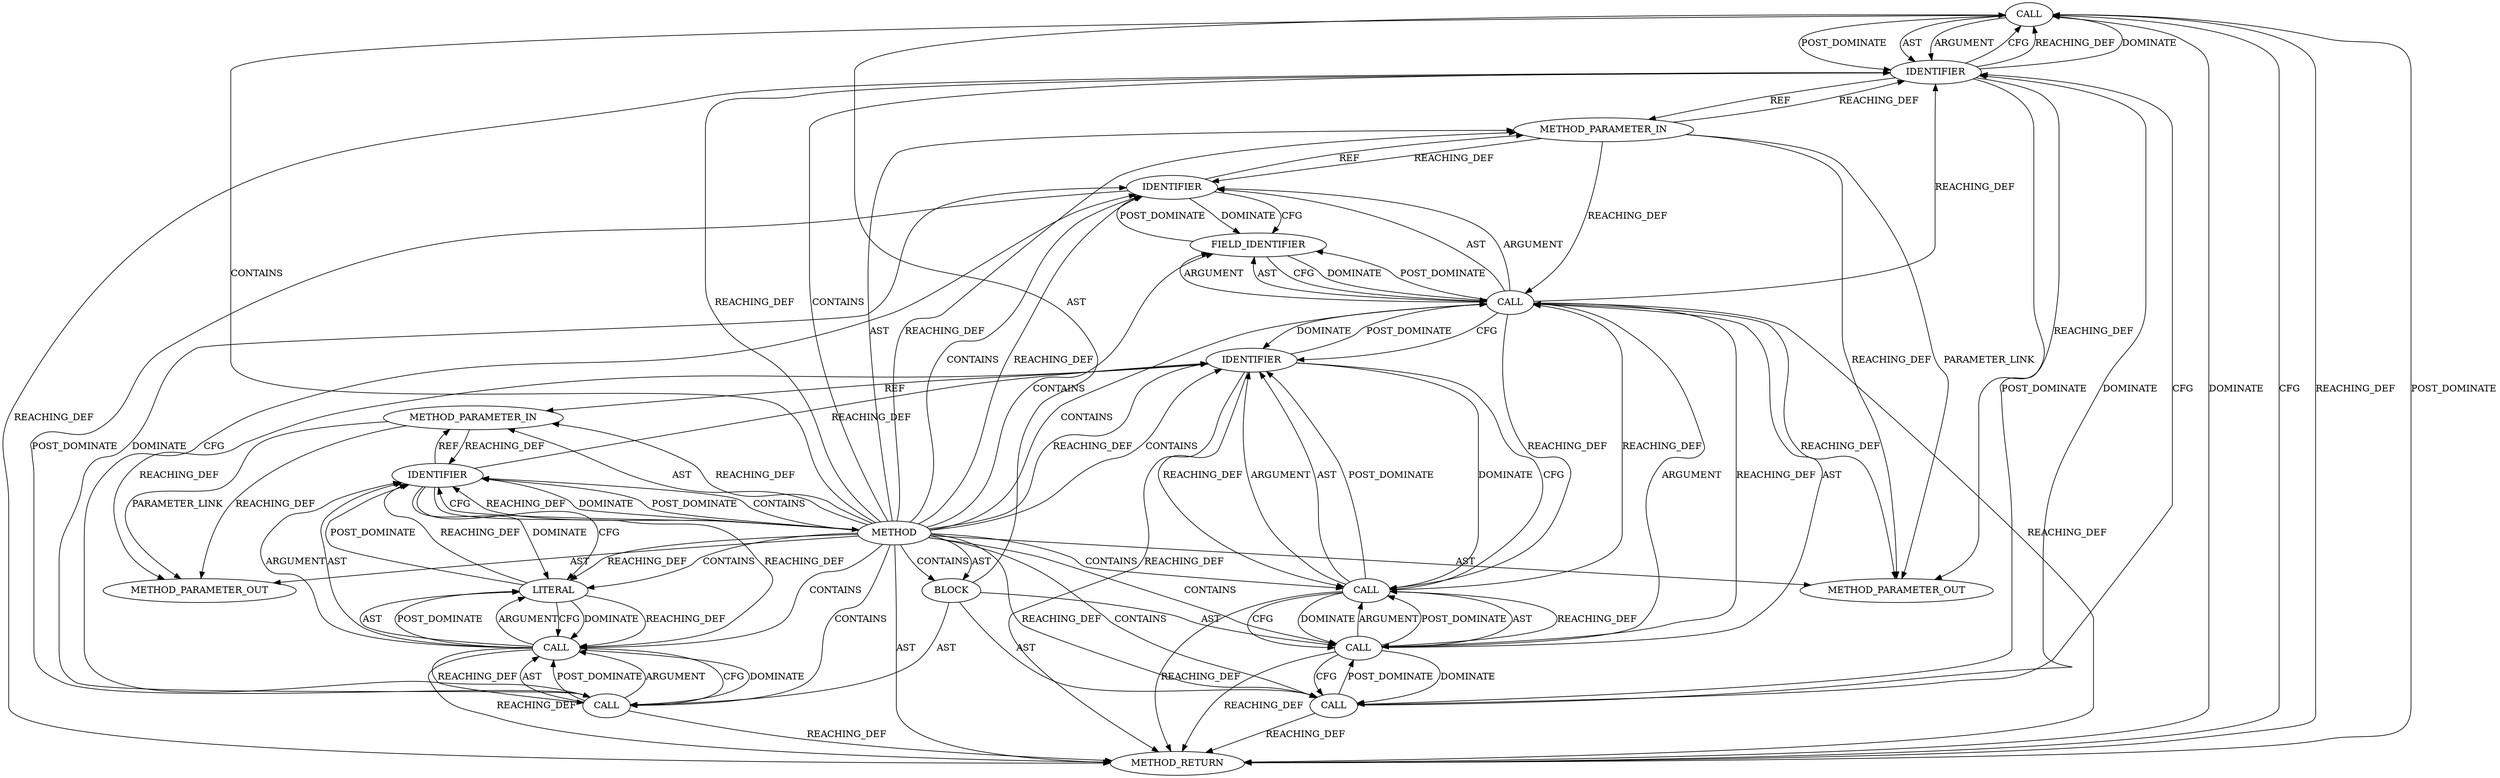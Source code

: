 digraph {
  10167 [label=CALL ORDER=4 ARGUMENT_INDEX=-1 CODE="sk_error_report(sk)" COLUMN_NUMBER=2 METHOD_FULL_NAME="sk_error_report" LINE_NUMBER=78 TYPE_FULL_NAME="<empty>" DISPATCH_TYPE="STATIC_DISPATCH" SIGNATURE="" NAME="sk_error_report"]
  10163 [label=FIELD_IDENTIFIER ORDER=2 ARGUMENT_INDEX=2 CODE="sk_err" COLUMN_NUMBER=13 LINE_NUMBER=75 CANONICAL_NAME="sk_err"]
  10152 [label=METHOD COLUMN_NUMBER=10 LINE_NUMBER=71 COLUMN_NUMBER_END=1 IS_EXTERNAL=false SIGNATURE="void tls_err_abort (sock*,int)" NAME="tls_err_abort" AST_PARENT_TYPE="TYPE_DECL" AST_PARENT_FULL_NAME="tls_sw.c:<global>" ORDER=4 CODE="void tls_err_abort(struct sock *sk, int err)
{
	WARN_ON_ONCE(err >= 0);
	/* sk->sk_err should contain a positive error code. */
	WRITE_ONCE(sk->sk_err, -err);
	/* Paired with smp_rmb() in tcp_poll() */
	smp_wmb();
	sk_error_report(sk);
}" FULL_NAME="tls_err_abort" LINE_NUMBER_END=79 FILENAME="tls_sw.c"]
  10162 [label=IDENTIFIER ORDER=1 ARGUMENT_INDEX=1 CODE="sk" COLUMN_NUMBER=13 LINE_NUMBER=75 TYPE_FULL_NAME="sock*" NAME="sk"]
  10164 [label=CALL ORDER=2 ARGUMENT_INDEX=2 CODE="-err" COLUMN_NUMBER=25 METHOD_FULL_NAME="<operator>.minus" LINE_NUMBER=75 TYPE_FULL_NAME="<empty>" DISPATCH_TYPE="STATIC_DISPATCH" SIGNATURE="" NAME="<operator>.minus"]
  10154 [label=METHOD_PARAMETER_IN ORDER=2 CODE="int err" IS_VARIADIC=false COLUMN_NUMBER=46 LINE_NUMBER=71 TYPE_FULL_NAME="int" EVALUATION_STRATEGY="BY_VALUE" INDEX=2 NAME="err"]
  10166 [label=CALL ORDER=3 ARGUMENT_INDEX=-1 CODE="smp_wmb()" COLUMN_NUMBER=2 METHOD_FULL_NAME="smp_wmb" LINE_NUMBER=77 TYPE_FULL_NAME="<empty>" DISPATCH_TYPE="STATIC_DISPATCH" SIGNATURE="" NAME="smp_wmb"]
  10155 [label=BLOCK ORDER=3 ARGUMENT_INDEX=-1 CODE="{
	WARN_ON_ONCE(err >= 0);
	/* sk->sk_err should contain a positive error code. */
	WRITE_ONCE(sk->sk_err, -err);
	/* Paired with smp_rmb() in tcp_poll() */
	smp_wmb();
	sk_error_report(sk);
}" COLUMN_NUMBER=1 LINE_NUMBER=72 TYPE_FULL_NAME="void"]
  21547 [label=METHOD_PARAMETER_OUT ORDER=1 CODE="struct sock *sk" IS_VARIADIC=false COLUMN_NUMBER=29 LINE_NUMBER=71 TYPE_FULL_NAME="sock*" EVALUATION_STRATEGY="BY_VALUE" INDEX=1 NAME="sk"]
  10168 [label=IDENTIFIER ORDER=1 ARGUMENT_INDEX=1 CODE="sk" COLUMN_NUMBER=18 LINE_NUMBER=78 TYPE_FULL_NAME="sock*" NAME="sk"]
  10169 [label=METHOD_RETURN ORDER=4 CODE="RET" COLUMN_NUMBER=10 LINE_NUMBER=71 TYPE_FULL_NAME="void" EVALUATION_STRATEGY="BY_VALUE"]
  10156 [label=CALL ORDER=1 ARGUMENT_INDEX=-1 CODE="WARN_ON_ONCE(err >= 0)" COLUMN_NUMBER=2 METHOD_FULL_NAME="WARN_ON_ONCE" LINE_NUMBER=73 TYPE_FULL_NAME="<empty>" DISPATCH_TYPE="STATIC_DISPATCH" SIGNATURE="" NAME="WARN_ON_ONCE"]
  10160 [label=CALL ORDER=2 ARGUMENT_INDEX=-1 CODE="WRITE_ONCE(sk->sk_err, -err)" COLUMN_NUMBER=2 METHOD_FULL_NAME="WRITE_ONCE" LINE_NUMBER=75 TYPE_FULL_NAME="<empty>" DISPATCH_TYPE="STATIC_DISPATCH" SIGNATURE="" NAME="WRITE_ONCE"]
  10153 [label=METHOD_PARAMETER_IN ORDER=1 CODE="struct sock *sk" IS_VARIADIC=false COLUMN_NUMBER=29 LINE_NUMBER=71 TYPE_FULL_NAME="sock*" EVALUATION_STRATEGY="BY_VALUE" INDEX=1 NAME="sk"]
  21548 [label=METHOD_PARAMETER_OUT ORDER=2 CODE="int err" IS_VARIADIC=false COLUMN_NUMBER=46 LINE_NUMBER=71 TYPE_FULL_NAME="int" EVALUATION_STRATEGY="BY_VALUE" INDEX=2 NAME="err"]
  10165 [label=IDENTIFIER ORDER=1 ARGUMENT_INDEX=1 CODE="err" COLUMN_NUMBER=26 LINE_NUMBER=75 TYPE_FULL_NAME="int" NAME="err"]
  10157 [label=CALL ORDER=1 ARGUMENT_INDEX=1 CODE="err >= 0" COLUMN_NUMBER=15 METHOD_FULL_NAME="<operator>.greaterEqualsThan" LINE_NUMBER=73 TYPE_FULL_NAME="<empty>" DISPATCH_TYPE="STATIC_DISPATCH" SIGNATURE="" NAME="<operator>.greaterEqualsThan"]
  10159 [label=LITERAL ORDER=2 ARGUMENT_INDEX=2 CODE="0" COLUMN_NUMBER=22 LINE_NUMBER=73 TYPE_FULL_NAME="int"]
  10158 [label=IDENTIFIER ORDER=1 ARGUMENT_INDEX=1 CODE="err" COLUMN_NUMBER=15 LINE_NUMBER=73 TYPE_FULL_NAME="int" NAME="err"]
  10161 [label=CALL ORDER=1 ARGUMENT_INDEX=1 CODE="sk->sk_err" COLUMN_NUMBER=13 METHOD_FULL_NAME="<operator>.indirectFieldAccess" LINE_NUMBER=75 TYPE_FULL_NAME="<empty>" DISPATCH_TYPE="STATIC_DISPATCH" SIGNATURE="" NAME="<operator>.indirectFieldAccess"]
  10161 -> 10163 [label=POST_DOMINATE ]
  10162 -> 10163 [label=CFG ]
  10158 -> 10165 [label=REACHING_DEF VARIABLE="err"]
  10159 -> 10158 [label=POST_DOMINATE ]
  10152 -> 10155 [label=CONTAINS ]
  10160 -> 10161 [label=AST ]
  10167 -> 10168 [label=POST_DOMINATE ]
  10168 -> 10153 [label=REF ]
  10168 -> 10166 [label=POST_DOMINATE ]
  10164 -> 10160 [label=REACHING_DEF VARIABLE="-err"]
  10157 -> 10156 [label=CFG ]
  10161 -> 10160 [label=REACHING_DEF VARIABLE="sk->sk_err"]
  10155 -> 10167 [label=AST ]
  10153 -> 10162 [label=REACHING_DEF VARIABLE="sk"]
  10152 -> 10166 [label=REACHING_DEF VARIABLE=""]
  10152 -> 10161 [label=CONTAINS ]
  10164 -> 10165 [label=ARGUMENT ]
  10159 -> 10158 [label=REACHING_DEF VARIABLE="0"]
  10166 -> 10169 [label=REACHING_DEF VARIABLE="smp_wmb()"]
  10152 -> 10165 [label=REACHING_DEF VARIABLE=""]
  10152 -> 10159 [label=REACHING_DEF VARIABLE=""]
  10152 -> 10154 [label=AST ]
  10168 -> 10167 [label=CFG ]
  10153 -> 21547 [label=REACHING_DEF VARIABLE="sk"]
  10164 -> 10165 [label=AST ]
  10160 -> 10166 [label=CFG ]
  10152 -> 10162 [label=REACHING_DEF VARIABLE=""]
  10158 -> 10159 [label=CFG ]
  10167 -> 10169 [label=DOMINATE ]
  10157 -> 10158 [label=ARGUMENT ]
  10160 -> 10164 [label=ARGUMENT ]
  10154 -> 21548 [label=PARAMETER_LINK ]
  10163 -> 10161 [label=CFG ]
  10160 -> 10161 [label=ARGUMENT ]
  10164 -> 10165 [label=POST_DOMINATE ]
  10158 -> 10152 [label=POST_DOMINATE ]
  10158 -> 10157 [label=REACHING_DEF VARIABLE="err"]
  10158 -> 10159 [label=DOMINATE ]
  10156 -> 10162 [label=DOMINATE ]
  10166 -> 10168 [label=DOMINATE ]
  10166 -> 10168 [label=CFG ]
  10164 -> 10160 [label=CFG ]
  10157 -> 10159 [label=AST ]
  10157 -> 10159 [label=POST_DOMINATE ]
  10152 -> 10164 [label=CONTAINS ]
  10152 -> 10162 [label=CONTAINS ]
  10168 -> 10167 [label=REACHING_DEF VARIABLE="sk"]
  10156 -> 10157 [label=AST ]
  10161 -> 10165 [label=DOMINATE ]
  10157 -> 10159 [label=ARGUMENT ]
  10152 -> 10166 [label=CONTAINS ]
  10161 -> 10163 [label=ARGUMENT ]
  10152 -> 10167 [label=CONTAINS ]
  10162 -> 10163 [label=DOMINATE ]
  10167 -> 10168 [label=AST ]
  10159 -> 10157 [label=CFG ]
  10161 -> 10165 [label=CFG ]
  10161 -> 21547 [label=REACHING_DEF VARIABLE="sk->sk_err"]
  10152 -> 10158 [label=CONTAINS ]
  10165 -> 10164 [label=REACHING_DEF VARIABLE="err"]
  10168 -> 10167 [label=DOMINATE ]
  10156 -> 10157 [label=POST_DOMINATE ]
  10152 -> 10163 [label=CONTAINS ]
  10165 -> 10169 [label=REACHING_DEF VARIABLE="err"]
  10164 -> 10169 [label=REACHING_DEF VARIABLE="-err"]
  10157 -> 10156 [label=REACHING_DEF VARIABLE="err >= 0"]
  10164 -> 10160 [label=DOMINATE ]
  10160 -> 10169 [label=REACHING_DEF VARIABLE="WRITE_ONCE(sk->sk_err, -err)"]
  10167 -> 10168 [label=ARGUMENT ]
  10161 -> 10164 [label=REACHING_DEF VARIABLE="sk->sk_err"]
  10165 -> 21548 [label=REACHING_DEF VARIABLE="err"]
  10155 -> 10166 [label=AST ]
  10166 -> 10160 [label=POST_DOMINATE ]
  10152 -> 10153 [label=AST ]
  10165 -> 10164 [label=DOMINATE ]
  10161 -> 10162 [label=AST ]
  10152 -> 10159 [label=CONTAINS ]
  10156 -> 10162 [label=CFG ]
  10152 -> 10158 [label=CFG ]
  10155 -> 10156 [label=AST ]
  10160 -> 10164 [label=POST_DOMINATE ]
  10165 -> 10154 [label=REF ]
  10157 -> 10158 [label=AST ]
  10161 -> 10168 [label=REACHING_DEF VARIABLE="sk->sk_err"]
  10152 -> 10158 [label=REACHING_DEF VARIABLE=""]
  10161 -> 10162 [label=ARGUMENT ]
  10152 -> 21548 [label=AST ]
  10160 -> 10166 [label=DOMINATE ]
  10152 -> 10168 [label=REACHING_DEF VARIABLE=""]
  10156 -> 10157 [label=ARGUMENT ]
  10157 -> 10156 [label=DOMINATE ]
  10152 -> 10155 [label=AST ]
  10163 -> 10162 [label=POST_DOMINATE ]
  10152 -> 10165 [label=CONTAINS ]
  10164 -> 10161 [label=REACHING_DEF VARIABLE="-err"]
  10155 -> 10160 [label=AST ]
  10152 -> 10168 [label=CONTAINS ]
  10154 -> 21548 [label=REACHING_DEF VARIABLE="err"]
  10152 -> 10157 [label=CONTAINS ]
  10163 -> 10161 [label=DOMINATE ]
  10159 -> 10157 [label=DOMINATE ]
  10167 -> 10169 [label=CFG ]
  10153 -> 10168 [label=REACHING_DEF VARIABLE="sk"]
  10158 -> 10154 [label=REF ]
  10157 -> 10169 [label=REACHING_DEF VARIABLE="err >= 0"]
  10161 -> 10169 [label=REACHING_DEF VARIABLE="sk->sk_err"]
  10153 -> 10161 [label=REACHING_DEF VARIABLE="sk"]
  10165 -> 10164 [label=CFG ]
  10160 -> 10164 [label=AST ]
  10153 -> 21547 [label=PARAMETER_LINK ]
  10152 -> 10158 [label=DOMINATE ]
  10165 -> 10161 [label=POST_DOMINATE ]
  10152 -> 10153 [label=REACHING_DEF VARIABLE=""]
  10152 -> 10160 [label=CONTAINS ]
  10161 -> 10163 [label=AST ]
  10152 -> 21547 [label=AST ]
  10152 -> 10154 [label=REACHING_DEF VARIABLE=""]
  10169 -> 10167 [label=POST_DOMINATE ]
  10162 -> 10156 [label=POST_DOMINATE ]
  10168 -> 10169 [label=REACHING_DEF VARIABLE="sk"]
  10167 -> 10169 [label=REACHING_DEF VARIABLE="sk_error_report(sk)"]
  10152 -> 10169 [label=AST ]
  10162 -> 10153 [label=REF ]
  10154 -> 10158 [label=REACHING_DEF VARIABLE="err"]
  10152 -> 10156 [label=CONTAINS ]
  10156 -> 10169 [label=REACHING_DEF VARIABLE="WARN_ON_ONCE(err >= 0)"]
  10159 -> 10157 [label=REACHING_DEF VARIABLE="0"]
  10168 -> 21547 [label=REACHING_DEF VARIABLE="sk"]
}
